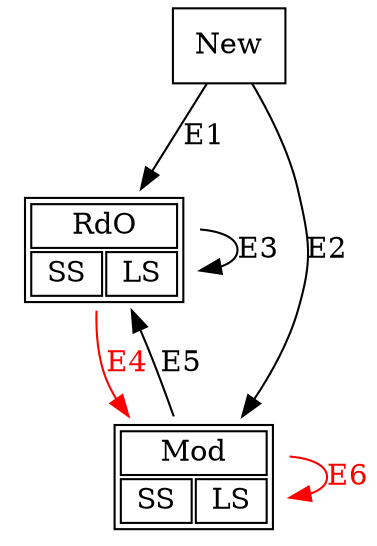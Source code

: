 digraph prop1 {
   New   [shape=rectangle label="New"];

   RDO  [shape=plaintext label=<<TABLE BGCOLOR="white"> <tr> 
        <td colspan="2">RdO</td> 
      </tr> <tr> 
        <td> SS </td>
        <td> LS </td>
      </tr> </TABLE>>
    ]

   MOD  [shape=plaintext label=<<TABLE BGCOLOR="white"> <tr> 
        <td colspan="2">Mod</td> 
      </tr> <tr> 
        <td> SS </td>
        <td> LS </td>
      </tr> </TABLE>>
    ]



   New      -> RDO   [label="E1"];
   New      -> MOD  [label="E2"];
   RDO     -> RDO   [label="E3"];
   RDO     -> MOD  [label="E4" color="red" fontcolor="red"];
   MOD    -> RDO   [label="E5"];
   MOD    -> MOD  [label="E6" color="red" fontcolor="red"];
}
